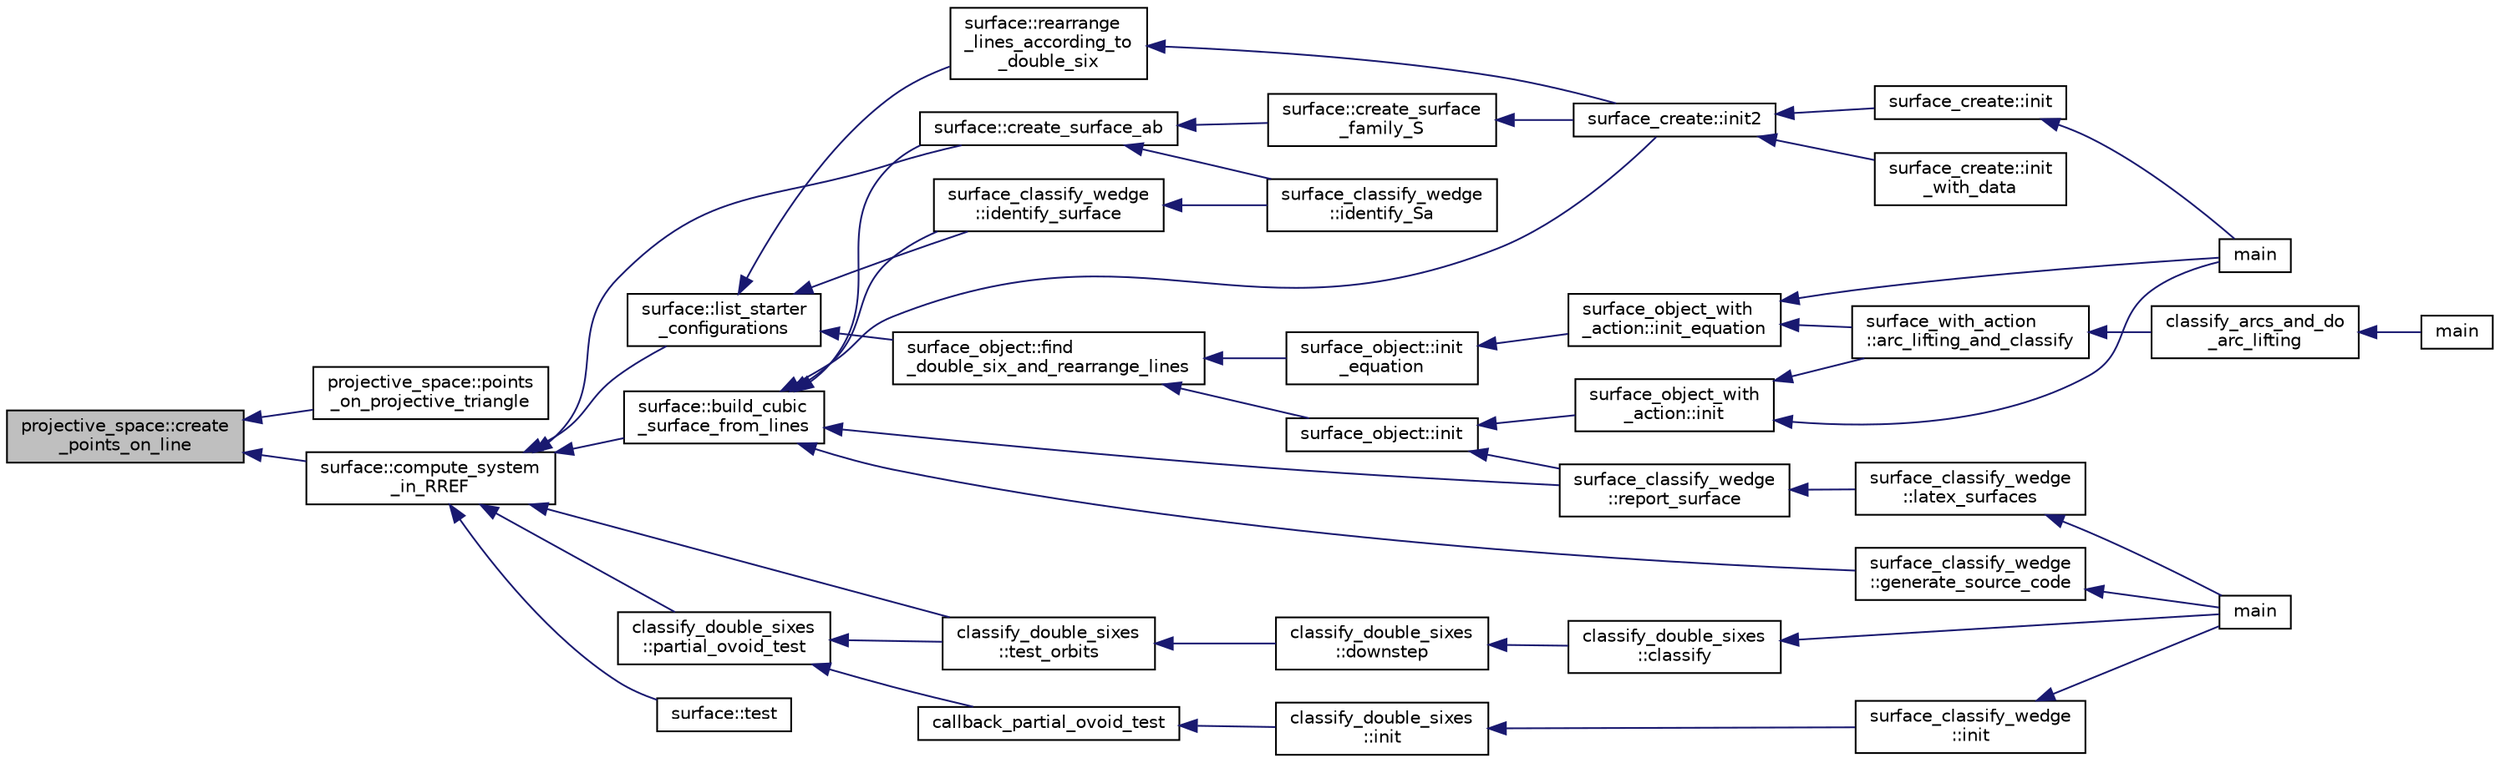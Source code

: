 digraph "projective_space::create_points_on_line"
{
  edge [fontname="Helvetica",fontsize="10",labelfontname="Helvetica",labelfontsize="10"];
  node [fontname="Helvetica",fontsize="10",shape=record];
  rankdir="LR";
  Node516 [label="projective_space::create\l_points_on_line",height=0.2,width=0.4,color="black", fillcolor="grey75", style="filled", fontcolor="black"];
  Node516 -> Node517 [dir="back",color="midnightblue",fontsize="10",style="solid",fontname="Helvetica"];
  Node517 [label="projective_space::points\l_on_projective_triangle",height=0.2,width=0.4,color="black", fillcolor="white", style="filled",URL="$d2/d17/classprojective__space.html#ab4a3f0b9d0329a4ff74ac5f69d4910b9"];
  Node516 -> Node518 [dir="back",color="midnightblue",fontsize="10",style="solid",fontname="Helvetica"];
  Node518 [label="surface::compute_system\l_in_RREF",height=0.2,width=0.4,color="black", fillcolor="white", style="filled",URL="$d5/d88/classsurface.html#ac9feb8f85c4de01b183428fdbd874e71"];
  Node518 -> Node519 [dir="back",color="midnightblue",fontsize="10",style="solid",fontname="Helvetica"];
  Node519 [label="surface::build_cubic\l_surface_from_lines",height=0.2,width=0.4,color="black", fillcolor="white", style="filled",URL="$d5/d88/classsurface.html#a95e15e44b3f97a1d83b878b31751a0a2"];
  Node519 -> Node520 [dir="back",color="midnightblue",fontsize="10",style="solid",fontname="Helvetica"];
  Node520 [label="surface::create_surface_ab",height=0.2,width=0.4,color="black", fillcolor="white", style="filled",URL="$d5/d88/classsurface.html#a9e0834d9fd3ea14957df1944ac40c847"];
  Node520 -> Node521 [dir="back",color="midnightblue",fontsize="10",style="solid",fontname="Helvetica"];
  Node521 [label="surface::create_surface\l_family_S",height=0.2,width=0.4,color="black", fillcolor="white", style="filled",URL="$d5/d88/classsurface.html#a820199c4eab279fad1085a308550fa8f"];
  Node521 -> Node522 [dir="back",color="midnightblue",fontsize="10",style="solid",fontname="Helvetica"];
  Node522 [label="surface_create::init2",height=0.2,width=0.4,color="black", fillcolor="white", style="filled",URL="$de/da4/classsurface__create.html#a0d600640f7dd62d5a6c36443effdab59"];
  Node522 -> Node523 [dir="back",color="midnightblue",fontsize="10",style="solid",fontname="Helvetica"];
  Node523 [label="surface_create::init\l_with_data",height=0.2,width=0.4,color="black", fillcolor="white", style="filled",URL="$de/da4/classsurface__create.html#a9226f687139676532adb1aa971fbade2"];
  Node522 -> Node524 [dir="back",color="midnightblue",fontsize="10",style="solid",fontname="Helvetica"];
  Node524 [label="surface_create::init",height=0.2,width=0.4,color="black", fillcolor="white", style="filled",URL="$de/da4/classsurface__create.html#ab0db5c12825f778e3caf8aa4da02eb06"];
  Node524 -> Node525 [dir="back",color="midnightblue",fontsize="10",style="solid",fontname="Helvetica"];
  Node525 [label="main",height=0.2,width=0.4,color="black", fillcolor="white", style="filled",URL="$d2/dfa/create__surface__main_8_c.html#a217dbf8b442f20279ea00b898af96f52"];
  Node520 -> Node526 [dir="back",color="midnightblue",fontsize="10",style="solid",fontname="Helvetica"];
  Node526 [label="surface_classify_wedge\l::identify_Sa",height=0.2,width=0.4,color="black", fillcolor="white", style="filled",URL="$d7/d5c/classsurface__classify__wedge.html#a8fdc22ea1850bd4da28ace84adb055a6"];
  Node519 -> Node527 [dir="back",color="midnightblue",fontsize="10",style="solid",fontname="Helvetica"];
  Node527 [label="surface_classify_wedge\l::identify_surface",height=0.2,width=0.4,color="black", fillcolor="white", style="filled",URL="$d7/d5c/classsurface__classify__wedge.html#a0ee820a0324434792bd5362b4606de80"];
  Node527 -> Node526 [dir="back",color="midnightblue",fontsize="10",style="solid",fontname="Helvetica"];
  Node519 -> Node528 [dir="back",color="midnightblue",fontsize="10",style="solid",fontname="Helvetica"];
  Node528 [label="surface_classify_wedge\l::report_surface",height=0.2,width=0.4,color="black", fillcolor="white", style="filled",URL="$d7/d5c/classsurface__classify__wedge.html#ad577d435c4726d0a35c10b2f8d4ed00c"];
  Node528 -> Node529 [dir="back",color="midnightblue",fontsize="10",style="solid",fontname="Helvetica"];
  Node529 [label="surface_classify_wedge\l::latex_surfaces",height=0.2,width=0.4,color="black", fillcolor="white", style="filled",URL="$d7/d5c/classsurface__classify__wedge.html#a5698763ece48d6f0a605527ca62429c5"];
  Node529 -> Node530 [dir="back",color="midnightblue",fontsize="10",style="solid",fontname="Helvetica"];
  Node530 [label="main",height=0.2,width=0.4,color="black", fillcolor="white", style="filled",URL="$df/df8/surface__classify_8_c.html#a217dbf8b442f20279ea00b898af96f52"];
  Node519 -> Node531 [dir="back",color="midnightblue",fontsize="10",style="solid",fontname="Helvetica"];
  Node531 [label="surface_classify_wedge\l::generate_source_code",height=0.2,width=0.4,color="black", fillcolor="white", style="filled",URL="$d7/d5c/classsurface__classify__wedge.html#a4cb31d5e7747571177fbdedf79631fd9"];
  Node531 -> Node530 [dir="back",color="midnightblue",fontsize="10",style="solid",fontname="Helvetica"];
  Node519 -> Node522 [dir="back",color="midnightblue",fontsize="10",style="solid",fontname="Helvetica"];
  Node518 -> Node532 [dir="back",color="midnightblue",fontsize="10",style="solid",fontname="Helvetica"];
  Node532 [label="surface::test",height=0.2,width=0.4,color="black", fillcolor="white", style="filled",URL="$d5/d88/classsurface.html#a8eabf9029a80a2b10651455a56b7e5f0"];
  Node518 -> Node520 [dir="back",color="midnightblue",fontsize="10",style="solid",fontname="Helvetica"];
  Node518 -> Node533 [dir="back",color="midnightblue",fontsize="10",style="solid",fontname="Helvetica"];
  Node533 [label="surface::list_starter\l_configurations",height=0.2,width=0.4,color="black", fillcolor="white", style="filled",URL="$d5/d88/classsurface.html#a55328e9de25d908fa823cc78633fdda1"];
  Node533 -> Node534 [dir="back",color="midnightblue",fontsize="10",style="solid",fontname="Helvetica"];
  Node534 [label="surface::rearrange\l_lines_according_to\l_double_six",height=0.2,width=0.4,color="black", fillcolor="white", style="filled",URL="$d5/d88/classsurface.html#a8deb9b16536ddcc8646ef71151c5319b"];
  Node534 -> Node522 [dir="back",color="midnightblue",fontsize="10",style="solid",fontname="Helvetica"];
  Node533 -> Node535 [dir="back",color="midnightblue",fontsize="10",style="solid",fontname="Helvetica"];
  Node535 [label="surface_object::find\l_double_six_and_rearrange_lines",height=0.2,width=0.4,color="black", fillcolor="white", style="filled",URL="$df/df8/classsurface__object.html#aa2fc4ff039e9f3a5ac29718e29b6b90c"];
  Node535 -> Node536 [dir="back",color="midnightblue",fontsize="10",style="solid",fontname="Helvetica"];
  Node536 [label="surface_object::init\l_equation",height=0.2,width=0.4,color="black", fillcolor="white", style="filled",URL="$df/df8/classsurface__object.html#afd4f4d1accbf361897374bd18d571913"];
  Node536 -> Node537 [dir="back",color="midnightblue",fontsize="10",style="solid",fontname="Helvetica"];
  Node537 [label="surface_object_with\l_action::init_equation",height=0.2,width=0.4,color="black", fillcolor="white", style="filled",URL="$db/d28/classsurface__object__with__action.html#a310ce4189e50545dd67fa3652b8fd160"];
  Node537 -> Node525 [dir="back",color="midnightblue",fontsize="10",style="solid",fontname="Helvetica"];
  Node537 -> Node538 [dir="back",color="midnightblue",fontsize="10",style="solid",fontname="Helvetica"];
  Node538 [label="surface_with_action\l::arc_lifting_and_classify",height=0.2,width=0.4,color="black", fillcolor="white", style="filled",URL="$d8/df9/classsurface__with__action.html#a62a3948f830c59e09ef94937650a07a4"];
  Node538 -> Node539 [dir="back",color="midnightblue",fontsize="10",style="solid",fontname="Helvetica"];
  Node539 [label="classify_arcs_and_do\l_arc_lifting",height=0.2,width=0.4,color="black", fillcolor="white", style="filled",URL="$d6/dc3/arc__lifting__main_8_c.html#afdd7be16f16b8c71e9a72fe5f6a0b59c"];
  Node539 -> Node540 [dir="back",color="midnightblue",fontsize="10",style="solid",fontname="Helvetica"];
  Node540 [label="main",height=0.2,width=0.4,color="black", fillcolor="white", style="filled",URL="$d6/dc3/arc__lifting__main_8_c.html#a217dbf8b442f20279ea00b898af96f52"];
  Node535 -> Node541 [dir="back",color="midnightblue",fontsize="10",style="solid",fontname="Helvetica"];
  Node541 [label="surface_object::init",height=0.2,width=0.4,color="black", fillcolor="white", style="filled",URL="$df/df8/classsurface__object.html#ae51d9ac0a3853bc07908ac48ffa6e0d2"];
  Node541 -> Node528 [dir="back",color="midnightblue",fontsize="10",style="solid",fontname="Helvetica"];
  Node541 -> Node542 [dir="back",color="midnightblue",fontsize="10",style="solid",fontname="Helvetica"];
  Node542 [label="surface_object_with\l_action::init",height=0.2,width=0.4,color="black", fillcolor="white", style="filled",URL="$db/d28/classsurface__object__with__action.html#a65085da19618def3909b0f4bc27cba8a"];
  Node542 -> Node525 [dir="back",color="midnightblue",fontsize="10",style="solid",fontname="Helvetica"];
  Node542 -> Node538 [dir="back",color="midnightblue",fontsize="10",style="solid",fontname="Helvetica"];
  Node533 -> Node527 [dir="back",color="midnightblue",fontsize="10",style="solid",fontname="Helvetica"];
  Node518 -> Node543 [dir="back",color="midnightblue",fontsize="10",style="solid",fontname="Helvetica"];
  Node543 [label="classify_double_sixes\l::partial_ovoid_test",height=0.2,width=0.4,color="black", fillcolor="white", style="filled",URL="$dd/d23/classclassify__double__sixes.html#a9535ae3adb2856d9a819b204b5fcdd51"];
  Node543 -> Node544 [dir="back",color="midnightblue",fontsize="10",style="solid",fontname="Helvetica"];
  Node544 [label="callback_partial_ovoid_test",height=0.2,width=0.4,color="black", fillcolor="white", style="filled",URL="$d5/de0/top__level__global_8_c.html#a727820f93ffbddb54e384905b4661761"];
  Node544 -> Node545 [dir="back",color="midnightblue",fontsize="10",style="solid",fontname="Helvetica"];
  Node545 [label="classify_double_sixes\l::init",height=0.2,width=0.4,color="black", fillcolor="white", style="filled",URL="$dd/d23/classclassify__double__sixes.html#a8c5c41d5124b35379d626480ff225f7b"];
  Node545 -> Node546 [dir="back",color="midnightblue",fontsize="10",style="solid",fontname="Helvetica"];
  Node546 [label="surface_classify_wedge\l::init",height=0.2,width=0.4,color="black", fillcolor="white", style="filled",URL="$d7/d5c/classsurface__classify__wedge.html#a43302106663b307aa8274a5112a7010a"];
  Node546 -> Node530 [dir="back",color="midnightblue",fontsize="10",style="solid",fontname="Helvetica"];
  Node543 -> Node547 [dir="back",color="midnightblue",fontsize="10",style="solid",fontname="Helvetica"];
  Node547 [label="classify_double_sixes\l::test_orbits",height=0.2,width=0.4,color="black", fillcolor="white", style="filled",URL="$dd/d23/classclassify__double__sixes.html#abbdf82332e2bd681f4afb1b21fa85bed"];
  Node547 -> Node548 [dir="back",color="midnightblue",fontsize="10",style="solid",fontname="Helvetica"];
  Node548 [label="classify_double_sixes\l::downstep",height=0.2,width=0.4,color="black", fillcolor="white", style="filled",URL="$dd/d23/classclassify__double__sixes.html#aed4b1460612fe2fd5b4e4611e83b2806"];
  Node548 -> Node549 [dir="back",color="midnightblue",fontsize="10",style="solid",fontname="Helvetica"];
  Node549 [label="classify_double_sixes\l::classify",height=0.2,width=0.4,color="black", fillcolor="white", style="filled",URL="$dd/d23/classclassify__double__sixes.html#aa22b7c156d68376a603743c8b43a58ef"];
  Node549 -> Node530 [dir="back",color="midnightblue",fontsize="10",style="solid",fontname="Helvetica"];
  Node518 -> Node547 [dir="back",color="midnightblue",fontsize="10",style="solid",fontname="Helvetica"];
}
